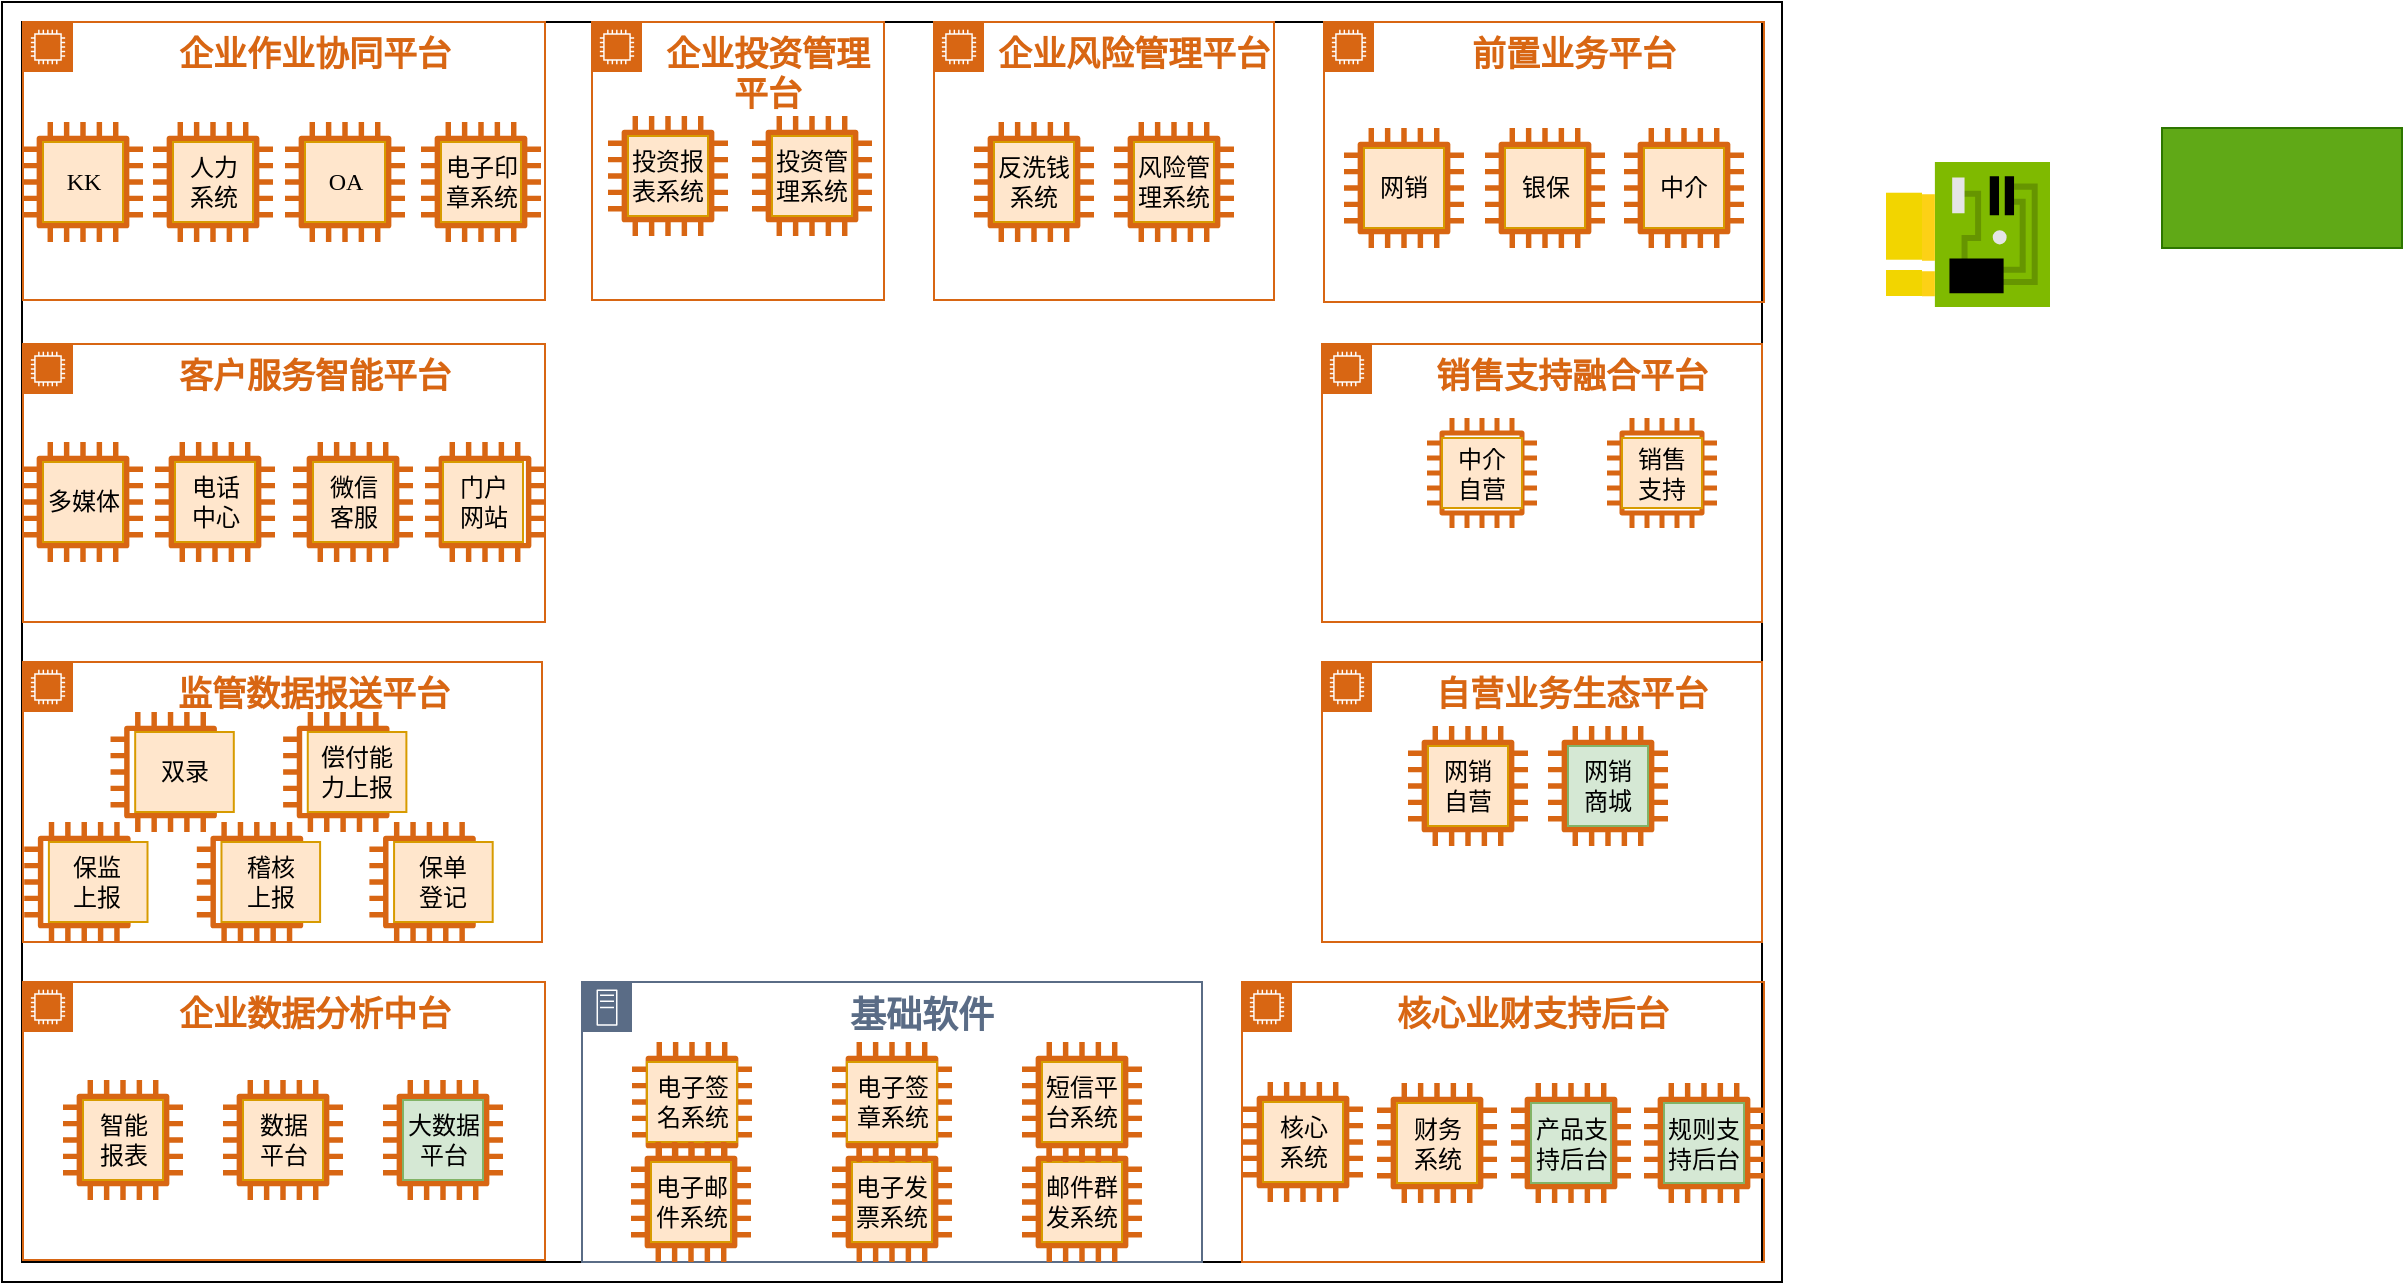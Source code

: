 <mxfile version="14.1.8" type="github">
  <diagram id="sYKwXVKbv2uJBlUBfK5V" name="第 1 页">
    <mxGraphModel dx="760" dy="388" grid="1" gridSize="10" guides="1" tooltips="1" connect="0" arrows="1" fold="1" page="1" pageScale="1" pageWidth="1600" pageHeight="900" math="0" shadow="0">
      <root>
        <mxCell id="0" />
        <mxCell id="1" parent="0" />
        <mxCell id="cvLDwklnUyzjiHEsLTep-346" value="" style="rounded=0;whiteSpace=wrap;html=1;" vertex="1" parent="1">
          <mxGeometry x="1260" y="240" width="890" height="640" as="geometry" />
        </mxCell>
        <mxCell id="cvLDwklnUyzjiHEsLTep-164" value="" style="aspect=fixed;html=1;points=[];align=center;image;fontSize=12;image=img/lib/mscae/NetworkInterfaceCard.svg;rotation=-180;" vertex="1" parent="1">
          <mxGeometry x="2220" y="320" width="64" height="72.72" as="geometry" />
        </mxCell>
        <mxCell id="cvLDwklnUyzjiHEsLTep-184" value="" style="verticalLabelPosition=bottom;verticalAlign=top;html=1;shape=mxgraph.basic.rect;fillColor2=none;strokeWidth=1;size=20;indent=5;" vertex="1" parent="1">
          <mxGeometry x="1270" y="250" width="870" height="620" as="geometry" />
        </mxCell>
        <mxCell id="cvLDwklnUyzjiHEsLTep-337" value="" style="group" vertex="1" connectable="0" parent="1">
          <mxGeometry x="1270.5" y="411" width="261" height="139" as="geometry" />
        </mxCell>
        <mxCell id="cvLDwklnUyzjiHEsLTep-235" value="&lt;b&gt;&lt;font style=&quot;font-size: 17px&quot;&gt;客户服务智能平台&lt;/font&gt;&lt;/b&gt;" style="points=[[0,0],[0.25,0],[0.5,0],[0.75,0],[1,0],[1,0.25],[1,0.5],[1,0.75],[1,1],[0.75,1],[0.5,1],[0.25,1],[0,1],[0,0.75],[0,0.5],[0,0.25]];outlineConnect=0;gradientColor=none;html=1;whiteSpace=wrap;fontSize=12;fontStyle=0;shape=mxgraph.aws4.group;grIcon=mxgraph.aws4.group_ec2_instance_contents;strokeColor=#D86613;fillColor=none;verticalAlign=top;align=center;spacingLeft=30;fontColor=#D86613;dashed=0;" vertex="1" parent="cvLDwklnUyzjiHEsLTep-337">
          <mxGeometry width="261" height="139" as="geometry" />
        </mxCell>
        <mxCell id="cvLDwklnUyzjiHEsLTep-243" value="" style="group" vertex="1" connectable="0" parent="cvLDwklnUyzjiHEsLTep-337">
          <mxGeometry y="49" width="60" height="60" as="geometry" />
        </mxCell>
        <mxCell id="cvLDwklnUyzjiHEsLTep-244" value="" style="outlineConnect=0;fontColor=#232F3E;gradientColor=none;fillColor=#D86613;strokeColor=none;dashed=0;verticalLabelPosition=bottom;verticalAlign=top;align=center;html=1;fontSize=12;fontStyle=0;aspect=fixed;pointerEvents=1;shape=mxgraph.aws4.instance2;labelBackgroundColor=none;" vertex="1" parent="cvLDwklnUyzjiHEsLTep-243">
          <mxGeometry width="60" height="60" as="geometry" />
        </mxCell>
        <mxCell id="cvLDwklnUyzjiHEsLTep-245" value="多媒体" style="whiteSpace=wrap;html=1;labelBackgroundColor=none;fontFamily=Comic Sans MS;fillColor=#ffe6cc;strokeColor=#d79b00;" vertex="1" parent="cvLDwklnUyzjiHEsLTep-243">
          <mxGeometry x="10" y="10" width="40" height="40" as="geometry" />
        </mxCell>
        <mxCell id="cvLDwklnUyzjiHEsLTep-246" value="" style="group" vertex="1" connectable="0" parent="cvLDwklnUyzjiHEsLTep-337">
          <mxGeometry x="66" y="49" width="60" height="60" as="geometry" />
        </mxCell>
        <mxCell id="cvLDwklnUyzjiHEsLTep-247" value="" style="outlineConnect=0;fontColor=#232F3E;gradientColor=none;fillColor=#D86613;strokeColor=none;dashed=0;verticalLabelPosition=bottom;verticalAlign=top;align=center;html=1;fontSize=12;fontStyle=0;aspect=fixed;pointerEvents=1;shape=mxgraph.aws4.instance2;labelBackgroundColor=none;" vertex="1" parent="cvLDwklnUyzjiHEsLTep-246">
          <mxGeometry width="60" height="60" as="geometry" />
        </mxCell>
        <mxCell id="cvLDwklnUyzjiHEsLTep-248" value="电话&lt;br&gt;中心" style="whiteSpace=wrap;html=1;labelBackgroundColor=none;fontFamily=Comic Sans MS;fillColor=#ffe6cc;strokeColor=#d79b00;" vertex="1" parent="cvLDwklnUyzjiHEsLTep-246">
          <mxGeometry x="10" y="10" width="40" height="40" as="geometry" />
        </mxCell>
        <mxCell id="cvLDwklnUyzjiHEsLTep-249" value="" style="group" vertex="1" connectable="0" parent="cvLDwklnUyzjiHEsLTep-337">
          <mxGeometry x="135" y="49" width="60" height="60" as="geometry" />
        </mxCell>
        <mxCell id="cvLDwklnUyzjiHEsLTep-250" value="" style="outlineConnect=0;fontColor=#232F3E;gradientColor=none;fillColor=#D86613;strokeColor=none;dashed=0;verticalLabelPosition=bottom;verticalAlign=top;align=center;html=1;fontSize=12;fontStyle=0;aspect=fixed;pointerEvents=1;shape=mxgraph.aws4.instance2;labelBackgroundColor=none;" vertex="1" parent="cvLDwklnUyzjiHEsLTep-249">
          <mxGeometry width="60" height="60" as="geometry" />
        </mxCell>
        <mxCell id="cvLDwklnUyzjiHEsLTep-251" value="微信&lt;br&gt;客服&lt;br&gt;" style="whiteSpace=wrap;html=1;labelBackgroundColor=none;fontFamily=Comic Sans MS;fillColor=#ffe6cc;strokeColor=#d79b00;" vertex="1" parent="cvLDwklnUyzjiHEsLTep-249">
          <mxGeometry x="10" y="10" width="40" height="40" as="geometry" />
        </mxCell>
        <mxCell id="cvLDwklnUyzjiHEsLTep-252" value="" style="group" vertex="1" connectable="0" parent="cvLDwklnUyzjiHEsLTep-337">
          <mxGeometry x="201" y="49" width="60" height="60" as="geometry" />
        </mxCell>
        <mxCell id="cvLDwklnUyzjiHEsLTep-253" value="" style="outlineConnect=0;fontColor=#232F3E;gradientColor=none;fillColor=#D86613;strokeColor=none;dashed=0;verticalLabelPosition=bottom;verticalAlign=top;align=center;html=1;fontSize=12;fontStyle=0;aspect=fixed;pointerEvents=1;shape=mxgraph.aws4.instance2;labelBackgroundColor=none;" vertex="1" parent="cvLDwklnUyzjiHEsLTep-252">
          <mxGeometry width="60" height="60" as="geometry" />
        </mxCell>
        <mxCell id="cvLDwklnUyzjiHEsLTep-254" value="门户&lt;br&gt;网站" style="whiteSpace=wrap;html=1;labelBackgroundColor=none;fontFamily=Comic Sans MS;fillColor=#ffe6cc;strokeColor=#d79b00;" vertex="1" parent="cvLDwklnUyzjiHEsLTep-252">
          <mxGeometry x="9" y="10" width="40" height="40" as="geometry" />
        </mxCell>
        <mxCell id="cvLDwklnUyzjiHEsLTep-338" value="" style="group" vertex="1" connectable="0" parent="1">
          <mxGeometry x="1270.5" y="730" width="261" height="139" as="geometry" />
        </mxCell>
        <mxCell id="cvLDwklnUyzjiHEsLTep-236" value="&lt;b&gt;&lt;font style=&quot;font-size: 17px&quot;&gt;企业数据分析中台&lt;/font&gt;&lt;/b&gt;" style="points=[[0,0],[0.25,0],[0.5,0],[0.75,0],[1,0],[1,0.25],[1,0.5],[1,0.75],[1,1],[0.75,1],[0.5,1],[0.25,1],[0,1],[0,0.75],[0,0.5],[0,0.25]];outlineConnect=0;gradientColor=none;html=1;whiteSpace=wrap;fontSize=12;fontStyle=0;shape=mxgraph.aws4.group;grIcon=mxgraph.aws4.group_ec2_instance_contents;strokeColor=#D86613;fillColor=none;verticalAlign=top;align=center;spacingLeft=30;fontColor=#D86613;dashed=0;" vertex="1" parent="cvLDwklnUyzjiHEsLTep-338">
          <mxGeometry width="261" height="139" as="geometry" />
        </mxCell>
        <mxCell id="cvLDwklnUyzjiHEsLTep-255" value="" style="group" vertex="1" connectable="0" parent="cvLDwklnUyzjiHEsLTep-338">
          <mxGeometry x="20" y="49" width="60" height="60" as="geometry" />
        </mxCell>
        <mxCell id="cvLDwklnUyzjiHEsLTep-256" value="" style="outlineConnect=0;fontColor=#232F3E;gradientColor=none;fillColor=#D86613;strokeColor=none;dashed=0;verticalLabelPosition=bottom;verticalAlign=top;align=center;html=1;fontSize=12;fontStyle=0;aspect=fixed;pointerEvents=1;shape=mxgraph.aws4.instance2;labelBackgroundColor=none;" vertex="1" parent="cvLDwklnUyzjiHEsLTep-255">
          <mxGeometry width="60" height="60" as="geometry" />
        </mxCell>
        <mxCell id="cvLDwklnUyzjiHEsLTep-257" value="智能&lt;br&gt;报表" style="whiteSpace=wrap;html=1;labelBackgroundColor=none;fontFamily=Comic Sans MS;fillColor=#ffe6cc;strokeColor=#d79b00;" vertex="1" parent="cvLDwklnUyzjiHEsLTep-255">
          <mxGeometry x="10" y="10" width="40" height="40" as="geometry" />
        </mxCell>
        <mxCell id="cvLDwklnUyzjiHEsLTep-258" value="" style="group" vertex="1" connectable="0" parent="cvLDwklnUyzjiHEsLTep-338">
          <mxGeometry x="100" y="49" width="60" height="60" as="geometry" />
        </mxCell>
        <mxCell id="cvLDwklnUyzjiHEsLTep-259" value="" style="outlineConnect=0;fontColor=#232F3E;gradientColor=none;fillColor=#D86613;strokeColor=none;dashed=0;verticalLabelPosition=bottom;verticalAlign=top;align=center;html=1;fontSize=12;fontStyle=0;aspect=fixed;pointerEvents=1;shape=mxgraph.aws4.instance2;labelBackgroundColor=none;" vertex="1" parent="cvLDwklnUyzjiHEsLTep-258">
          <mxGeometry width="60" height="60" as="geometry" />
        </mxCell>
        <mxCell id="cvLDwklnUyzjiHEsLTep-260" value="数据&lt;br&gt;平台" style="whiteSpace=wrap;html=1;labelBackgroundColor=none;fontFamily=Comic Sans MS;fillColor=#ffe6cc;strokeColor=#d79b00;" vertex="1" parent="cvLDwklnUyzjiHEsLTep-258">
          <mxGeometry x="10" y="10" width="40" height="40" as="geometry" />
        </mxCell>
        <mxCell id="cvLDwklnUyzjiHEsLTep-267" value="" style="group" vertex="1" connectable="0" parent="cvLDwklnUyzjiHEsLTep-338">
          <mxGeometry x="180" y="49" width="60" height="60" as="geometry" />
        </mxCell>
        <mxCell id="cvLDwklnUyzjiHEsLTep-268" value="" style="outlineConnect=0;fontColor=#232F3E;gradientColor=none;fillColor=#D86613;strokeColor=none;dashed=0;verticalLabelPosition=bottom;verticalAlign=top;align=center;html=1;fontSize=12;fontStyle=0;aspect=fixed;pointerEvents=1;shape=mxgraph.aws4.instance2;labelBackgroundColor=none;" vertex="1" parent="cvLDwklnUyzjiHEsLTep-267">
          <mxGeometry width="60" height="60" as="geometry" />
        </mxCell>
        <mxCell id="cvLDwklnUyzjiHEsLTep-269" value="大数据&lt;br&gt;平台" style="whiteSpace=wrap;html=1;labelBackgroundColor=none;fontFamily=Comic Sans MS;fillColor=#d5e8d4;strokeColor=#82b366;" vertex="1" parent="cvLDwklnUyzjiHEsLTep-267">
          <mxGeometry x="10" y="10" width="40" height="40" as="geometry" />
        </mxCell>
        <mxCell id="cvLDwklnUyzjiHEsLTep-340" value="" style="group" vertex="1" connectable="0" parent="1">
          <mxGeometry x="1555" y="250" width="146" height="139" as="geometry" />
        </mxCell>
        <mxCell id="cvLDwklnUyzjiHEsLTep-272" value="&lt;b&gt;&lt;font style=&quot;font-size: 17px&quot;&gt;企业投资管理平台&lt;/font&gt;&lt;/b&gt;" style="points=[[0,0],[0.25,0],[0.5,0],[0.75,0],[1,0],[1,0.25],[1,0.5],[1,0.75],[1,1],[0.75,1],[0.5,1],[0.25,1],[0,1],[0,0.75],[0,0.5],[0,0.25]];outlineConnect=0;gradientColor=none;html=1;whiteSpace=wrap;fontSize=12;fontStyle=0;shape=mxgraph.aws4.group;grIcon=mxgraph.aws4.group_ec2_instance_contents;strokeColor=#D86613;fillColor=none;verticalAlign=top;align=center;spacingLeft=30;fontColor=#D86613;dashed=0;" vertex="1" parent="cvLDwklnUyzjiHEsLTep-340">
          <mxGeometry width="146" height="139" as="geometry" />
        </mxCell>
        <mxCell id="cvLDwklnUyzjiHEsLTep-298" value="" style="group" vertex="1" connectable="0" parent="cvLDwklnUyzjiHEsLTep-340">
          <mxGeometry x="8" y="47" width="60" height="60" as="geometry" />
        </mxCell>
        <mxCell id="cvLDwklnUyzjiHEsLTep-299" value="" style="outlineConnect=0;fontColor=#232F3E;gradientColor=none;fillColor=#D86613;strokeColor=none;dashed=0;verticalLabelPosition=bottom;verticalAlign=top;align=center;html=1;fontSize=12;fontStyle=0;aspect=fixed;pointerEvents=1;shape=mxgraph.aws4.instance2;labelBackgroundColor=none;" vertex="1" parent="cvLDwklnUyzjiHEsLTep-298">
          <mxGeometry width="60" height="60" as="geometry" />
        </mxCell>
        <mxCell id="cvLDwklnUyzjiHEsLTep-300" value="投资报表系统" style="whiteSpace=wrap;html=1;labelBackgroundColor=none;fontFamily=Comic Sans MS;fillColor=#ffe6cc;strokeColor=#d79b00;align=center;" vertex="1" parent="cvLDwklnUyzjiHEsLTep-298">
          <mxGeometry x="10" y="10" width="40" height="40" as="geometry" />
        </mxCell>
        <mxCell id="cvLDwklnUyzjiHEsLTep-301" value="" style="group" vertex="1" connectable="0" parent="cvLDwklnUyzjiHEsLTep-340">
          <mxGeometry x="80" y="47" width="60" height="60" as="geometry" />
        </mxCell>
        <mxCell id="cvLDwklnUyzjiHEsLTep-302" value="" style="outlineConnect=0;fontColor=#232F3E;gradientColor=none;fillColor=#D86613;strokeColor=none;dashed=0;verticalLabelPosition=bottom;verticalAlign=top;align=center;html=1;fontSize=12;fontStyle=0;aspect=fixed;pointerEvents=1;shape=mxgraph.aws4.instance2;labelBackgroundColor=none;" vertex="1" parent="cvLDwklnUyzjiHEsLTep-301">
          <mxGeometry width="60" height="60" as="geometry" />
        </mxCell>
        <mxCell id="cvLDwklnUyzjiHEsLTep-303" value="投资管理系统" style="whiteSpace=wrap;html=1;labelBackgroundColor=none;fontFamily=Comic Sans MS;fillColor=#ffe6cc;strokeColor=#d79b00;align=center;" vertex="1" parent="cvLDwklnUyzjiHEsLTep-301">
          <mxGeometry x="10" y="10" width="40" height="40" as="geometry" />
        </mxCell>
        <mxCell id="cvLDwklnUyzjiHEsLTep-341" value="" style="group" vertex="1" connectable="0" parent="1">
          <mxGeometry x="1726" y="250" width="170" height="139" as="geometry" />
        </mxCell>
        <mxCell id="cvLDwklnUyzjiHEsLTep-273" value="&lt;b&gt;&lt;font style=&quot;font-size: 17px&quot;&gt;企业风险管理平台&lt;/font&gt;&lt;/b&gt;" style="points=[[0,0],[0.25,0],[0.5,0],[0.75,0],[1,0],[1,0.25],[1,0.5],[1,0.75],[1,1],[0.75,1],[0.5,1],[0.25,1],[0,1],[0,0.75],[0,0.5],[0,0.25]];outlineConnect=0;gradientColor=none;html=1;whiteSpace=wrap;fontSize=12;fontStyle=0;shape=mxgraph.aws4.group;grIcon=mxgraph.aws4.group_ec2_instance_contents;strokeColor=#D86613;fillColor=none;verticalAlign=top;align=center;spacingLeft=30;fontColor=#D86613;dashed=0;" vertex="1" parent="cvLDwklnUyzjiHEsLTep-341">
          <mxGeometry width="170" height="139" as="geometry" />
        </mxCell>
        <mxCell id="cvLDwklnUyzjiHEsLTep-304" value="" style="group" vertex="1" connectable="0" parent="cvLDwklnUyzjiHEsLTep-341">
          <mxGeometry x="20" y="50" width="60" height="60" as="geometry" />
        </mxCell>
        <mxCell id="cvLDwklnUyzjiHEsLTep-305" value="" style="outlineConnect=0;fontColor=#232F3E;gradientColor=none;fillColor=#D86613;strokeColor=none;dashed=0;verticalLabelPosition=bottom;verticalAlign=top;align=center;html=1;fontSize=12;fontStyle=0;aspect=fixed;pointerEvents=1;shape=mxgraph.aws4.instance2;labelBackgroundColor=none;" vertex="1" parent="cvLDwklnUyzjiHEsLTep-304">
          <mxGeometry width="60" height="60" as="geometry" />
        </mxCell>
        <mxCell id="cvLDwklnUyzjiHEsLTep-306" value="反洗钱系统" style="whiteSpace=wrap;html=1;labelBackgroundColor=none;fontFamily=Comic Sans MS;fillColor=#ffe6cc;strokeColor=#d79b00;align=center;" vertex="1" parent="cvLDwklnUyzjiHEsLTep-304">
          <mxGeometry x="10" y="10" width="40" height="40" as="geometry" />
        </mxCell>
        <mxCell id="cvLDwklnUyzjiHEsLTep-307" value="" style="group" vertex="1" connectable="0" parent="cvLDwklnUyzjiHEsLTep-341">
          <mxGeometry x="90" y="50" width="60" height="60" as="geometry" />
        </mxCell>
        <mxCell id="cvLDwklnUyzjiHEsLTep-308" value="" style="outlineConnect=0;fontColor=#232F3E;gradientColor=none;fillColor=#D86613;strokeColor=none;dashed=0;verticalLabelPosition=bottom;verticalAlign=top;align=center;html=1;fontSize=12;fontStyle=0;aspect=fixed;pointerEvents=1;shape=mxgraph.aws4.instance2;labelBackgroundColor=none;" vertex="1" parent="cvLDwklnUyzjiHEsLTep-307">
          <mxGeometry width="60" height="60" as="geometry" />
        </mxCell>
        <mxCell id="cvLDwklnUyzjiHEsLTep-309" value="风险管理系统" style="whiteSpace=wrap;html=1;labelBackgroundColor=none;fontFamily=Comic Sans MS;fillColor=#ffe6cc;strokeColor=#d79b00;align=center;" vertex="1" parent="cvLDwklnUyzjiHEsLTep-307">
          <mxGeometry x="10" y="10" width="40" height="40" as="geometry" />
        </mxCell>
        <mxCell id="cvLDwklnUyzjiHEsLTep-342" value="" style="group" vertex="1" connectable="0" parent="1">
          <mxGeometry x="1270.5" y="250" width="261" height="139" as="geometry" />
        </mxCell>
        <mxCell id="cvLDwklnUyzjiHEsLTep-271" value="&lt;b&gt;&lt;font style=&quot;font-size: 17px&quot;&gt;企业作业协同平台&lt;/font&gt;&lt;/b&gt;" style="points=[[0,0],[0.25,0],[0.5,0],[0.75,0],[1,0],[1,0.25],[1,0.5],[1,0.75],[1,1],[0.75,1],[0.5,1],[0.25,1],[0,1],[0,0.75],[0,0.5],[0,0.25]];outlineConnect=0;gradientColor=none;html=1;whiteSpace=wrap;fontSize=12;fontStyle=0;shape=mxgraph.aws4.group;grIcon=mxgraph.aws4.group_ec2_instance_contents;strokeColor=#D86613;fillColor=none;verticalAlign=top;align=center;spacingLeft=30;fontColor=#D86613;dashed=0;" vertex="1" parent="cvLDwklnUyzjiHEsLTep-342">
          <mxGeometry width="261" height="139" as="geometry" />
        </mxCell>
        <mxCell id="cvLDwklnUyzjiHEsLTep-289" value="" style="group" vertex="1" connectable="0" parent="cvLDwklnUyzjiHEsLTep-342">
          <mxGeometry y="50" width="60" height="60" as="geometry" />
        </mxCell>
        <mxCell id="cvLDwklnUyzjiHEsLTep-290" value="" style="outlineConnect=0;fontColor=#232F3E;gradientColor=none;fillColor=#D86613;strokeColor=none;dashed=0;verticalLabelPosition=bottom;verticalAlign=top;align=center;html=1;fontSize=12;fontStyle=0;aspect=fixed;pointerEvents=1;shape=mxgraph.aws4.instance2;labelBackgroundColor=none;" vertex="1" parent="cvLDwklnUyzjiHEsLTep-289">
          <mxGeometry width="60" height="60" as="geometry" />
        </mxCell>
        <mxCell id="cvLDwklnUyzjiHEsLTep-291" value="KK" style="whiteSpace=wrap;html=1;labelBackgroundColor=none;fontFamily=Comic Sans MS;fillColor=#ffe6cc;strokeColor=#d79b00;align=center;" vertex="1" parent="cvLDwklnUyzjiHEsLTep-289">
          <mxGeometry x="10" y="10" width="40" height="40" as="geometry" />
        </mxCell>
        <mxCell id="cvLDwklnUyzjiHEsLTep-292" value="" style="group" vertex="1" connectable="0" parent="cvLDwklnUyzjiHEsLTep-342">
          <mxGeometry x="65" y="50" width="60" height="60" as="geometry" />
        </mxCell>
        <mxCell id="cvLDwklnUyzjiHEsLTep-293" value="" style="outlineConnect=0;fontColor=#232F3E;gradientColor=none;fillColor=#D86613;strokeColor=none;dashed=0;verticalLabelPosition=bottom;verticalAlign=top;align=center;html=1;fontSize=12;fontStyle=0;aspect=fixed;pointerEvents=1;shape=mxgraph.aws4.instance2;labelBackgroundColor=none;" vertex="1" parent="cvLDwklnUyzjiHEsLTep-292">
          <mxGeometry width="60" height="60" as="geometry" />
        </mxCell>
        <mxCell id="cvLDwklnUyzjiHEsLTep-294" value="人力&lt;br&gt;系统" style="whiteSpace=wrap;html=1;labelBackgroundColor=none;fontFamily=Comic Sans MS;fillColor=#ffe6cc;strokeColor=#d79b00;align=center;" vertex="1" parent="cvLDwklnUyzjiHEsLTep-292">
          <mxGeometry x="10" y="10" width="40" height="40" as="geometry" />
        </mxCell>
        <mxCell id="cvLDwklnUyzjiHEsLTep-295" value="" style="group" vertex="1" connectable="0" parent="cvLDwklnUyzjiHEsLTep-342">
          <mxGeometry x="131" y="50" width="60" height="60" as="geometry" />
        </mxCell>
        <mxCell id="cvLDwklnUyzjiHEsLTep-296" value="" style="outlineConnect=0;fontColor=#232F3E;gradientColor=none;fillColor=#D86613;strokeColor=none;dashed=0;verticalLabelPosition=bottom;verticalAlign=top;align=center;html=1;fontSize=12;fontStyle=0;aspect=fixed;pointerEvents=1;shape=mxgraph.aws4.instance2;labelBackgroundColor=none;" vertex="1" parent="cvLDwklnUyzjiHEsLTep-295">
          <mxGeometry width="60" height="60" as="geometry" />
        </mxCell>
        <mxCell id="cvLDwklnUyzjiHEsLTep-297" value="OA" style="whiteSpace=wrap;html=1;labelBackgroundColor=none;fontFamily=Comic Sans MS;fillColor=#ffe6cc;strokeColor=#d79b00;align=center;" vertex="1" parent="cvLDwklnUyzjiHEsLTep-295">
          <mxGeometry x="10" y="10" width="40" height="40" as="geometry" />
        </mxCell>
        <mxCell id="cvLDwklnUyzjiHEsLTep-310" value="" style="group" vertex="1" connectable="0" parent="cvLDwklnUyzjiHEsLTep-342">
          <mxGeometry x="199" y="50" width="60" height="60" as="geometry" />
        </mxCell>
        <mxCell id="cvLDwklnUyzjiHEsLTep-311" value="" style="outlineConnect=0;fontColor=#232F3E;gradientColor=none;fillColor=#D86613;strokeColor=none;dashed=0;verticalLabelPosition=bottom;verticalAlign=top;align=center;html=1;fontSize=12;fontStyle=0;aspect=fixed;pointerEvents=1;shape=mxgraph.aws4.instance2;labelBackgroundColor=none;" vertex="1" parent="cvLDwklnUyzjiHEsLTep-310">
          <mxGeometry width="60" height="60" as="geometry" />
        </mxCell>
        <mxCell id="cvLDwklnUyzjiHEsLTep-312" value="电子印章系统" style="whiteSpace=wrap;html=1;labelBackgroundColor=none;fontFamily=Comic Sans MS;fillColor=#ffe6cc;strokeColor=#d79b00;align=center;" vertex="1" parent="cvLDwklnUyzjiHEsLTep-310">
          <mxGeometry x="10" y="10" width="40" height="40" as="geometry" />
        </mxCell>
        <mxCell id="cvLDwklnUyzjiHEsLTep-343" value="" style="group" vertex="1" connectable="0" parent="1">
          <mxGeometry x="1270.5" y="570" width="259.5" height="140" as="geometry" />
        </mxCell>
        <mxCell id="cvLDwklnUyzjiHEsLTep-270" value="&lt;b&gt;&lt;font style=&quot;font-size: 17px&quot;&gt;监管数据报送平台&lt;/font&gt;&lt;/b&gt;" style="points=[[0,0],[0.25,0],[0.5,0],[0.75,0],[1,0],[1,0.25],[1,0.5],[1,0.75],[1,1],[0.75,1],[0.5,1],[0.25,1],[0,1],[0,0.75],[0,0.5],[0,0.25]];outlineConnect=0;gradientColor=none;html=1;whiteSpace=wrap;fontSize=12;fontStyle=0;shape=mxgraph.aws4.group;grIcon=mxgraph.aws4.group_ec2_instance_contents;strokeColor=#D86613;fillColor=none;verticalAlign=top;align=center;spacingLeft=30;fontColor=#D86613;dashed=0;" vertex="1" parent="cvLDwklnUyzjiHEsLTep-343">
          <mxGeometry width="259.5" height="140" as="geometry" />
        </mxCell>
        <mxCell id="cvLDwklnUyzjiHEsLTep-274" value="" style="group" vertex="1" connectable="0" parent="cvLDwklnUyzjiHEsLTep-343">
          <mxGeometry x="0.616" y="80" width="73.967" height="60" as="geometry" />
        </mxCell>
        <mxCell id="cvLDwklnUyzjiHEsLTep-275" value="" style="outlineConnect=0;fontColor=#232F3E;gradientColor=none;fillColor=#D86613;strokeColor=none;dashed=0;verticalLabelPosition=bottom;verticalAlign=top;align=center;html=1;fontSize=12;fontStyle=0;aspect=fixed;pointerEvents=1;shape=mxgraph.aws4.instance2;labelBackgroundColor=none;" vertex="1" parent="cvLDwklnUyzjiHEsLTep-274">
          <mxGeometry width="60" height="60" as="geometry" />
        </mxCell>
        <mxCell id="cvLDwklnUyzjiHEsLTep-276" value="保监&lt;br&gt;上报" style="whiteSpace=wrap;html=1;labelBackgroundColor=none;fontFamily=Comic Sans MS;fillColor=#ffe6cc;strokeColor=#d79b00;" vertex="1" parent="cvLDwklnUyzjiHEsLTep-274">
          <mxGeometry x="12.328" y="10" width="49.311" height="40" as="geometry" />
        </mxCell>
        <mxCell id="cvLDwklnUyzjiHEsLTep-277" value="" style="group" vertex="1" connectable="0" parent="cvLDwklnUyzjiHEsLTep-343">
          <mxGeometry x="86.911" y="80" width="73.967" height="60" as="geometry" />
        </mxCell>
        <mxCell id="cvLDwklnUyzjiHEsLTep-278" value="" style="outlineConnect=0;fontColor=#232F3E;gradientColor=none;fillColor=#D86613;strokeColor=none;dashed=0;verticalLabelPosition=bottom;verticalAlign=top;align=center;html=1;fontSize=12;fontStyle=0;aspect=fixed;pointerEvents=1;shape=mxgraph.aws4.instance2;labelBackgroundColor=none;" vertex="1" parent="cvLDwklnUyzjiHEsLTep-277">
          <mxGeometry width="60" height="60" as="geometry" />
        </mxCell>
        <mxCell id="cvLDwklnUyzjiHEsLTep-279" value="稽核&lt;br&gt;上报" style="whiteSpace=wrap;html=1;labelBackgroundColor=none;fontFamily=Comic Sans MS;fillColor=#ffe6cc;strokeColor=#d79b00;" vertex="1" parent="cvLDwklnUyzjiHEsLTep-277">
          <mxGeometry x="12.328" y="10" width="49.311" height="40" as="geometry" />
        </mxCell>
        <mxCell id="cvLDwklnUyzjiHEsLTep-280" value="" style="group" vertex="1" connectable="0" parent="cvLDwklnUyzjiHEsLTep-343">
          <mxGeometry x="173.205" y="80" width="73.967" height="60" as="geometry" />
        </mxCell>
        <mxCell id="cvLDwklnUyzjiHEsLTep-281" value="" style="outlineConnect=0;fontColor=#232F3E;gradientColor=none;fillColor=#D86613;strokeColor=none;dashed=0;verticalLabelPosition=bottom;verticalAlign=top;align=center;html=1;fontSize=12;fontStyle=0;aspect=fixed;pointerEvents=1;shape=mxgraph.aws4.instance2;labelBackgroundColor=none;" vertex="1" parent="cvLDwklnUyzjiHEsLTep-280">
          <mxGeometry width="60" height="60" as="geometry" />
        </mxCell>
        <mxCell id="cvLDwklnUyzjiHEsLTep-282" value="保单&lt;br&gt;登记" style="whiteSpace=wrap;html=1;labelBackgroundColor=none;fontFamily=Comic Sans MS;fillColor=#ffe6cc;strokeColor=#d79b00;" vertex="1" parent="cvLDwklnUyzjiHEsLTep-280">
          <mxGeometry x="12.328" y="10" width="49.311" height="40" as="geometry" />
        </mxCell>
        <mxCell id="cvLDwklnUyzjiHEsLTep-283" value="" style="group" vertex="1" connectable="0" parent="cvLDwklnUyzjiHEsLTep-343">
          <mxGeometry x="43.764" y="25" width="73.967" height="60" as="geometry" />
        </mxCell>
        <mxCell id="cvLDwklnUyzjiHEsLTep-284" value="" style="outlineConnect=0;fontColor=#232F3E;gradientColor=none;fillColor=#D86613;strokeColor=none;dashed=0;verticalLabelPosition=bottom;verticalAlign=top;align=center;html=1;fontSize=12;fontStyle=0;aspect=fixed;pointerEvents=1;shape=mxgraph.aws4.instance2;labelBackgroundColor=none;" vertex="1" parent="cvLDwklnUyzjiHEsLTep-283">
          <mxGeometry width="60" height="60" as="geometry" />
        </mxCell>
        <mxCell id="cvLDwklnUyzjiHEsLTep-285" value="双录" style="whiteSpace=wrap;html=1;labelBackgroundColor=none;fontFamily=Comic Sans MS;fillColor=#ffe6cc;strokeColor=#d79b00;" vertex="1" parent="cvLDwklnUyzjiHEsLTep-283">
          <mxGeometry x="12.328" y="10" width="49.311" height="40" as="geometry" />
        </mxCell>
        <mxCell id="cvLDwklnUyzjiHEsLTep-286" value="" style="group" vertex="1" connectable="0" parent="cvLDwklnUyzjiHEsLTep-343">
          <mxGeometry x="130.058" y="25" width="73.967" height="60" as="geometry" />
        </mxCell>
        <mxCell id="cvLDwklnUyzjiHEsLTep-287" value="" style="outlineConnect=0;fontColor=#232F3E;gradientColor=none;fillColor=#D86613;strokeColor=none;dashed=0;verticalLabelPosition=bottom;verticalAlign=top;align=center;html=1;fontSize=12;fontStyle=0;aspect=fixed;pointerEvents=1;shape=mxgraph.aws4.instance2;labelBackgroundColor=none;" vertex="1" parent="cvLDwklnUyzjiHEsLTep-286">
          <mxGeometry width="60" height="60" as="geometry" />
        </mxCell>
        <mxCell id="cvLDwklnUyzjiHEsLTep-288" value="偿付能力上报" style="whiteSpace=wrap;html=1;labelBackgroundColor=none;fontFamily=Comic Sans MS;fillColor=#ffe6cc;strokeColor=#d79b00;align=center;" vertex="1" parent="cvLDwklnUyzjiHEsLTep-286">
          <mxGeometry x="12.328" y="10" width="49.311" height="40" as="geometry" />
        </mxCell>
        <mxCell id="cvLDwklnUyzjiHEsLTep-313" value="&lt;font style=&quot;font-size: 18px&quot;&gt;&lt;b&gt;基础软件&lt;/b&gt;&lt;/font&gt;" style="points=[[0,0],[0.25,0],[0.5,0],[0.75,0],[1,0],[1,0.25],[1,0.5],[1,0.75],[1,1],[0.75,1],[0.5,1],[0.25,1],[0,1],[0,0.75],[0,0.5],[0,0.25]];outlineConnect=0;gradientColor=none;html=1;whiteSpace=wrap;fontSize=12;fontStyle=0;shape=mxgraph.aws4.group;grIcon=mxgraph.aws4.group_on_premise;strokeColor=#5A6C86;fillColor=none;verticalAlign=top;align=center;spacingLeft=30;fontColor=#5A6C86;dashed=0;labelBackgroundColor=none;" vertex="1" parent="1">
          <mxGeometry x="1550" y="730" width="310" height="140" as="geometry" />
        </mxCell>
        <mxCell id="cvLDwklnUyzjiHEsLTep-314" value="" style="group" vertex="1" connectable="0" parent="1">
          <mxGeometry x="1675" y="810" width="60" height="60" as="geometry" />
        </mxCell>
        <mxCell id="cvLDwklnUyzjiHEsLTep-315" value="" style="outlineConnect=0;fontColor=#232F3E;gradientColor=none;fillColor=#D86613;strokeColor=none;dashed=0;verticalLabelPosition=bottom;verticalAlign=top;align=center;html=1;fontSize=12;fontStyle=0;aspect=fixed;pointerEvents=1;shape=mxgraph.aws4.instance2;labelBackgroundColor=none;" vertex="1" parent="cvLDwklnUyzjiHEsLTep-314">
          <mxGeometry width="60" height="60" as="geometry" />
        </mxCell>
        <mxCell id="cvLDwklnUyzjiHEsLTep-316" value="电子发票系统" style="whiteSpace=wrap;html=1;labelBackgroundColor=none;fontFamily=Comic Sans MS;fillColor=#ffe6cc;strokeColor=#d79b00;align=center;" vertex="1" parent="cvLDwklnUyzjiHEsLTep-314">
          <mxGeometry x="10" y="10" width="40" height="40" as="geometry" />
        </mxCell>
        <mxCell id="cvLDwklnUyzjiHEsLTep-317" value="" style="group" vertex="1" connectable="0" parent="1">
          <mxGeometry x="1770" y="810" width="60" height="60" as="geometry" />
        </mxCell>
        <mxCell id="cvLDwklnUyzjiHEsLTep-318" value="" style="outlineConnect=0;fontColor=#232F3E;gradientColor=none;fillColor=#D86613;strokeColor=none;dashed=0;verticalLabelPosition=bottom;verticalAlign=top;align=center;html=1;fontSize=12;fontStyle=0;aspect=fixed;pointerEvents=1;shape=mxgraph.aws4.instance2;labelBackgroundColor=none;" vertex="1" parent="cvLDwklnUyzjiHEsLTep-317">
          <mxGeometry width="60" height="60" as="geometry" />
        </mxCell>
        <mxCell id="cvLDwklnUyzjiHEsLTep-319" value="邮件群发系统" style="whiteSpace=wrap;html=1;labelBackgroundColor=none;fontFamily=Comic Sans MS;fillColor=#ffe6cc;strokeColor=#d79b00;align=center;" vertex="1" parent="cvLDwklnUyzjiHEsLTep-317">
          <mxGeometry x="10" y="10" width="40" height="40" as="geometry" />
        </mxCell>
        <mxCell id="cvLDwklnUyzjiHEsLTep-320" value="" style="group" vertex="1" connectable="0" parent="1">
          <mxGeometry x="1572.5" y="760" width="65" height="60" as="geometry" />
        </mxCell>
        <mxCell id="cvLDwklnUyzjiHEsLTep-321" value="" style="outlineConnect=0;fontColor=#232F3E;gradientColor=none;fillColor=#D86613;strokeColor=none;dashed=0;verticalLabelPosition=bottom;verticalAlign=top;align=center;html=1;fontSize=12;fontStyle=0;aspect=fixed;pointerEvents=1;shape=mxgraph.aws4.instance2;labelBackgroundColor=none;" vertex="1" parent="cvLDwklnUyzjiHEsLTep-320">
          <mxGeometry width="65" height="60" as="geometry" />
        </mxCell>
        <mxCell id="cvLDwklnUyzjiHEsLTep-322" value="电子签名系统" style="whiteSpace=wrap;html=1;labelBackgroundColor=none;fontFamily=Comic Sans MS;fillColor=#ffe6cc;strokeColor=#d79b00;align=center;" vertex="1" parent="cvLDwklnUyzjiHEsLTep-320">
          <mxGeometry x="10" y="10" width="45" height="40" as="geometry" />
        </mxCell>
        <mxCell id="cvLDwklnUyzjiHEsLTep-323" value="" style="group" vertex="1" connectable="0" parent="1">
          <mxGeometry x="1672.5" y="760" width="65" height="60" as="geometry" />
        </mxCell>
        <mxCell id="cvLDwklnUyzjiHEsLTep-324" value="" style="outlineConnect=0;fontColor=#232F3E;gradientColor=none;fillColor=#D86613;strokeColor=none;dashed=0;verticalLabelPosition=bottom;verticalAlign=top;align=center;html=1;fontSize=12;fontStyle=0;aspect=fixed;pointerEvents=1;shape=mxgraph.aws4.instance2;labelBackgroundColor=none;" vertex="1" parent="cvLDwklnUyzjiHEsLTep-323">
          <mxGeometry width="65" height="60" as="geometry" />
        </mxCell>
        <mxCell id="cvLDwklnUyzjiHEsLTep-325" value="电子签章系统" style="whiteSpace=wrap;html=1;labelBackgroundColor=none;fontFamily=Comic Sans MS;fillColor=#ffe6cc;strokeColor=#d79b00;align=center;" vertex="1" parent="cvLDwklnUyzjiHEsLTep-323">
          <mxGeometry x="10" y="10" width="45" height="40" as="geometry" />
        </mxCell>
        <mxCell id="cvLDwklnUyzjiHEsLTep-326" value="" style="group" vertex="1" connectable="0" parent="1">
          <mxGeometry x="1770" y="760" width="60" height="60" as="geometry" />
        </mxCell>
        <mxCell id="cvLDwklnUyzjiHEsLTep-327" value="" style="outlineConnect=0;fontColor=#232F3E;gradientColor=none;fillColor=#D86613;strokeColor=none;dashed=0;verticalLabelPosition=bottom;verticalAlign=top;align=center;html=1;fontSize=12;fontStyle=0;aspect=fixed;pointerEvents=1;shape=mxgraph.aws4.instance2;labelBackgroundColor=none;" vertex="1" parent="cvLDwklnUyzjiHEsLTep-326">
          <mxGeometry width="60" height="60" as="geometry" />
        </mxCell>
        <mxCell id="cvLDwklnUyzjiHEsLTep-328" value="短信平台系统" style="whiteSpace=wrap;html=1;labelBackgroundColor=none;fontFamily=Comic Sans MS;fillColor=#ffe6cc;strokeColor=#d79b00;align=center;" vertex="1" parent="cvLDwklnUyzjiHEsLTep-326">
          <mxGeometry x="10" y="10" width="40" height="40" as="geometry" />
        </mxCell>
        <mxCell id="cvLDwklnUyzjiHEsLTep-329" value="" style="group" vertex="1" connectable="0" parent="1">
          <mxGeometry x="1574.5" y="810" width="60" height="60" as="geometry" />
        </mxCell>
        <mxCell id="cvLDwklnUyzjiHEsLTep-330" value="" style="outlineConnect=0;fontColor=#232F3E;gradientColor=none;fillColor=#D86613;strokeColor=none;dashed=0;verticalLabelPosition=bottom;verticalAlign=top;align=center;html=1;fontSize=12;fontStyle=0;aspect=fixed;pointerEvents=1;shape=mxgraph.aws4.instance2;labelBackgroundColor=none;" vertex="1" parent="cvLDwklnUyzjiHEsLTep-329">
          <mxGeometry width="60" height="60" as="geometry" />
        </mxCell>
        <mxCell id="cvLDwklnUyzjiHEsLTep-331" value="电子邮件系统" style="whiteSpace=wrap;html=1;labelBackgroundColor=none;fontFamily=Comic Sans MS;fillColor=#ffe6cc;strokeColor=#d79b00;align=center;" vertex="1" parent="cvLDwklnUyzjiHEsLTep-329">
          <mxGeometry x="10" y="10" width="40" height="40" as="geometry" />
        </mxCell>
        <mxCell id="cvLDwklnUyzjiHEsLTep-201" value="&lt;span style=&quot;font-size: 17px&quot;&gt;&lt;b&gt;前置业务平台&lt;/b&gt;&lt;/span&gt;" style="points=[[0,0],[0.25,0],[0.5,0],[0.75,0],[1,0],[1,0.25],[1,0.5],[1,0.75],[1,1],[0.75,1],[0.5,1],[0.25,1],[0,1],[0,0.75],[0,0.5],[0,0.25]];outlineConnect=0;gradientColor=none;html=1;whiteSpace=wrap;fontSize=12;fontStyle=0;shape=mxgraph.aws4.group;grIcon=mxgraph.aws4.group_ec2_instance_contents;strokeColor=#D86613;fillColor=none;verticalAlign=top;align=center;spacingLeft=30;fontColor=#D86613;dashed=0;rotation=0;" vertex="1" parent="1">
          <mxGeometry x="1921" y="250" width="220" height="140" as="geometry" />
        </mxCell>
        <mxCell id="cvLDwklnUyzjiHEsLTep-208" value="" style="group" vertex="1" connectable="0" parent="1">
          <mxGeometry x="1931" y="303" width="60" height="60" as="geometry" />
        </mxCell>
        <mxCell id="cvLDwklnUyzjiHEsLTep-209" value="" style="outlineConnect=0;fontColor=#232F3E;gradientColor=none;fillColor=#D86613;strokeColor=none;dashed=0;verticalLabelPosition=bottom;verticalAlign=top;align=center;html=1;fontSize=12;fontStyle=0;aspect=fixed;pointerEvents=1;shape=mxgraph.aws4.instance2;labelBackgroundColor=none;" vertex="1" parent="cvLDwklnUyzjiHEsLTep-208">
          <mxGeometry width="60" height="60" as="geometry" />
        </mxCell>
        <mxCell id="cvLDwklnUyzjiHEsLTep-210" value="网销" style="whiteSpace=wrap;html=1;labelBackgroundColor=none;fontFamily=Comic Sans MS;fillColor=#ffe6cc;strokeColor=#d79b00;" vertex="1" parent="cvLDwklnUyzjiHEsLTep-208">
          <mxGeometry x="10" y="10" width="40" height="40" as="geometry" />
        </mxCell>
        <mxCell id="cvLDwklnUyzjiHEsLTep-203" value="" style="outlineConnect=0;fontColor=#232F3E;gradientColor=none;fillColor=#D86613;strokeColor=none;dashed=0;verticalLabelPosition=bottom;verticalAlign=top;align=center;html=1;fontSize=12;fontStyle=0;aspect=fixed;pointerEvents=1;shape=mxgraph.aws4.instance2;labelBackgroundColor=none;" vertex="1" parent="1">
          <mxGeometry x="2071" y="303" width="60" height="60" as="geometry" />
        </mxCell>
        <mxCell id="cvLDwklnUyzjiHEsLTep-204" value="中介" style="whiteSpace=wrap;html=1;labelBackgroundColor=none;fontFamily=Comic Sans MS;fillColor=#ffe6cc;strokeColor=#d79b00;" vertex="1" parent="1">
          <mxGeometry x="2081" y="313" width="40" height="40" as="geometry" />
        </mxCell>
        <mxCell id="cvLDwklnUyzjiHEsLTep-205" value="" style="group" vertex="1" connectable="0" parent="1">
          <mxGeometry x="2001.5" y="303" width="60" height="60" as="geometry" />
        </mxCell>
        <mxCell id="cvLDwklnUyzjiHEsLTep-206" value="" style="outlineConnect=0;fontColor=#232F3E;gradientColor=none;fillColor=#D86613;strokeColor=none;dashed=0;verticalLabelPosition=bottom;verticalAlign=top;align=center;html=1;fontSize=12;fontStyle=0;aspect=fixed;pointerEvents=1;shape=mxgraph.aws4.instance2;labelBackgroundColor=none;" vertex="1" parent="cvLDwklnUyzjiHEsLTep-205">
          <mxGeometry width="60" height="60" as="geometry" />
        </mxCell>
        <mxCell id="cvLDwklnUyzjiHEsLTep-207" value="银保" style="whiteSpace=wrap;html=1;labelBackgroundColor=none;fontFamily=Comic Sans MS;fillColor=#ffe6cc;strokeColor=#d79b00;" vertex="1" parent="cvLDwklnUyzjiHEsLTep-205">
          <mxGeometry x="10" y="10" width="40" height="40" as="geometry" />
        </mxCell>
        <mxCell id="cvLDwklnUyzjiHEsLTep-234" value="&lt;b&gt;&lt;font style=&quot;font-size: 17px&quot;&gt;核心业财支持后台&lt;/font&gt;&lt;/b&gt;" style="points=[[0,0],[0.25,0],[0.5,0],[0.75,0],[1,0],[1,0.25],[1,0.5],[1,0.75],[1,1],[0.75,1],[0.5,1],[0.25,1],[0,1],[0,0.75],[0,0.5],[0,0.25]];outlineConnect=0;gradientColor=none;html=1;whiteSpace=wrap;fontSize=12;fontStyle=0;shape=mxgraph.aws4.group;grIcon=mxgraph.aws4.group_ec2_instance_contents;strokeColor=#D86613;fillColor=none;verticalAlign=top;align=center;spacingLeft=30;fontColor=#D86613;dashed=0;" vertex="1" parent="1">
          <mxGeometry x="1880" y="730" width="261" height="140" as="geometry" />
        </mxCell>
        <mxCell id="cvLDwklnUyzjiHEsLTep-237" value="" style="group" vertex="1" connectable="0" parent="1">
          <mxGeometry x="1880.5" y="780" width="60" height="60" as="geometry" />
        </mxCell>
        <mxCell id="cvLDwklnUyzjiHEsLTep-238" value="" style="outlineConnect=0;fontColor=#232F3E;gradientColor=none;fillColor=#D86613;strokeColor=none;dashed=0;verticalLabelPosition=bottom;verticalAlign=top;align=center;html=1;fontSize=12;fontStyle=0;aspect=fixed;pointerEvents=1;shape=mxgraph.aws4.instance2;labelBackgroundColor=none;" vertex="1" parent="cvLDwklnUyzjiHEsLTep-237">
          <mxGeometry width="60" height="60" as="geometry" />
        </mxCell>
        <mxCell id="cvLDwklnUyzjiHEsLTep-239" value="核心&lt;br&gt;系统" style="whiteSpace=wrap;html=1;labelBackgroundColor=none;fontFamily=Comic Sans MS;fillColor=#ffe6cc;strokeColor=#d79b00;" vertex="1" parent="cvLDwklnUyzjiHEsLTep-237">
          <mxGeometry x="10" y="10" width="40" height="40" as="geometry" />
        </mxCell>
        <mxCell id="cvLDwklnUyzjiHEsLTep-240" value="" style="group" vertex="1" connectable="0" parent="1">
          <mxGeometry x="1947.5" y="780.5" width="60" height="60" as="geometry" />
        </mxCell>
        <mxCell id="cvLDwklnUyzjiHEsLTep-241" value="" style="outlineConnect=0;fontColor=#232F3E;gradientColor=none;fillColor=#D86613;strokeColor=none;dashed=0;verticalLabelPosition=bottom;verticalAlign=top;align=center;html=1;fontSize=12;fontStyle=0;aspect=fixed;pointerEvents=1;shape=mxgraph.aws4.instance2;labelBackgroundColor=none;" vertex="1" parent="cvLDwklnUyzjiHEsLTep-240">
          <mxGeometry width="60" height="60" as="geometry" />
        </mxCell>
        <mxCell id="cvLDwklnUyzjiHEsLTep-242" value="财务&lt;br&gt;系统" style="whiteSpace=wrap;html=1;labelBackgroundColor=none;fontFamily=Comic Sans MS;fillColor=#ffe6cc;strokeColor=#d79b00;" vertex="1" parent="cvLDwklnUyzjiHEsLTep-240">
          <mxGeometry x="10" y="10" width="40" height="40" as="geometry" />
        </mxCell>
        <mxCell id="cvLDwklnUyzjiHEsLTep-261" value="" style="group" vertex="1" connectable="0" parent="1">
          <mxGeometry x="2014.5" y="780.5" width="60" height="60" as="geometry" />
        </mxCell>
        <mxCell id="cvLDwklnUyzjiHEsLTep-262" value="" style="outlineConnect=0;fontColor=#232F3E;gradientColor=none;fillColor=#D86613;strokeColor=none;dashed=0;verticalLabelPosition=bottom;verticalAlign=top;align=center;html=1;fontSize=12;fontStyle=0;aspect=fixed;pointerEvents=1;shape=mxgraph.aws4.instance2;labelBackgroundColor=none;" vertex="1" parent="cvLDwklnUyzjiHEsLTep-261">
          <mxGeometry width="60" height="60" as="geometry" />
        </mxCell>
        <mxCell id="cvLDwklnUyzjiHEsLTep-263" value="产品支持后台" style="whiteSpace=wrap;html=1;labelBackgroundColor=none;fontFamily=Comic Sans MS;fillColor=#d5e8d4;strokeColor=#82b366;" vertex="1" parent="cvLDwklnUyzjiHEsLTep-261">
          <mxGeometry x="10" y="10" width="40" height="40" as="geometry" />
        </mxCell>
        <mxCell id="cvLDwklnUyzjiHEsLTep-264" value="" style="group" vertex="1" connectable="0" parent="1">
          <mxGeometry x="2081" y="780.5" width="60" height="60" as="geometry" />
        </mxCell>
        <mxCell id="cvLDwklnUyzjiHEsLTep-265" value="" style="outlineConnect=0;fontColor=#232F3E;gradientColor=none;fillColor=#D86613;strokeColor=none;dashed=0;verticalLabelPosition=bottom;verticalAlign=top;align=center;html=1;fontSize=12;fontStyle=0;aspect=fixed;pointerEvents=1;shape=mxgraph.aws4.instance2;labelBackgroundColor=none;" vertex="1" parent="cvLDwklnUyzjiHEsLTep-264">
          <mxGeometry width="60" height="60" as="geometry" />
        </mxCell>
        <mxCell id="cvLDwklnUyzjiHEsLTep-266" value="规则支持后台" style="whiteSpace=wrap;html=1;labelBackgroundColor=none;fontFamily=Comic Sans MS;fillColor=#d5e8d4;strokeColor=#82b366;" vertex="1" parent="cvLDwklnUyzjiHEsLTep-264">
          <mxGeometry x="10" y="10" width="40" height="40" as="geometry" />
        </mxCell>
        <mxCell id="cvLDwklnUyzjiHEsLTep-213" value="&lt;b&gt;&lt;font style=&quot;font-size: 17px&quot;&gt;销售支持融合平台&lt;/font&gt;&lt;/b&gt;" style="points=[[0,0],[0.25,0],[0.5,0],[0.75,0],[1,0],[1,0.25],[1,0.5],[1,0.75],[1,1],[0.75,1],[0.5,1],[0.25,1],[0,1],[0,0.75],[0,0.5],[0,0.25]];outlineConnect=0;gradientColor=none;html=1;whiteSpace=wrap;fontSize=12;fontStyle=0;shape=mxgraph.aws4.group;grIcon=mxgraph.aws4.group_ec2_instance_contents;strokeColor=#D86613;fillColor=none;verticalAlign=top;align=center;spacingLeft=30;fontColor=#D86613;dashed=0;" vertex="1" parent="1">
          <mxGeometry x="1920" y="411" width="220" height="139" as="geometry" />
        </mxCell>
        <mxCell id="cvLDwklnUyzjiHEsLTep-214" value="" style="group" vertex="1" connectable="0" parent="1">
          <mxGeometry x="1970" y="448" width="60" height="55" as="geometry" />
        </mxCell>
        <mxCell id="cvLDwklnUyzjiHEsLTep-215" value="" style="outlineConnect=0;fontColor=#232F3E;gradientColor=none;fillColor=#D86613;strokeColor=none;dashed=0;verticalLabelPosition=bottom;verticalAlign=top;align=center;html=1;fontSize=12;fontStyle=0;aspect=fixed;pointerEvents=1;shape=mxgraph.aws4.instance2;labelBackgroundColor=none;" vertex="1" parent="cvLDwklnUyzjiHEsLTep-214">
          <mxGeometry width="60" height="55" as="geometry" />
        </mxCell>
        <mxCell id="cvLDwklnUyzjiHEsLTep-216" value="中介&lt;br&gt;自营" style="whiteSpace=wrap;html=1;labelBackgroundColor=none;fontFamily=Comic Sans MS;fillColor=#ffe6cc;strokeColor=#d79b00;" vertex="1" parent="cvLDwklnUyzjiHEsLTep-214">
          <mxGeometry x="10" y="10" width="40" height="35" as="geometry" />
        </mxCell>
        <mxCell id="cvLDwklnUyzjiHEsLTep-217" value="" style="group" vertex="1" connectable="0" parent="1">
          <mxGeometry x="2060" y="448" width="60" height="55" as="geometry" />
        </mxCell>
        <mxCell id="cvLDwklnUyzjiHEsLTep-218" value="" style="outlineConnect=0;fontColor=#232F3E;gradientColor=none;fillColor=#D86613;strokeColor=none;dashed=0;verticalLabelPosition=bottom;verticalAlign=top;align=center;html=1;fontSize=12;fontStyle=0;aspect=fixed;pointerEvents=1;shape=mxgraph.aws4.instance2;labelBackgroundColor=none;" vertex="1" parent="cvLDwklnUyzjiHEsLTep-217">
          <mxGeometry width="60" height="55" as="geometry" />
        </mxCell>
        <mxCell id="cvLDwklnUyzjiHEsLTep-219" value="销售&lt;br&gt;支持" style="whiteSpace=wrap;html=1;labelBackgroundColor=none;fontFamily=Comic Sans MS;fillColor=#ffe6cc;strokeColor=#d79b00;" vertex="1" parent="cvLDwklnUyzjiHEsLTep-217">
          <mxGeometry x="10" y="10" width="40" height="35" as="geometry" />
        </mxCell>
        <mxCell id="cvLDwklnUyzjiHEsLTep-227" value="&lt;b&gt;&lt;font style=&quot;font-size: 17px&quot;&gt;自营业务生态平台&lt;/font&gt;&lt;/b&gt;" style="points=[[0,0],[0.25,0],[0.5,0],[0.75,0],[1,0],[1,0.25],[1,0.5],[1,0.75],[1,1],[0.75,1],[0.5,1],[0.25,1],[0,1],[0,0.75],[0,0.5],[0,0.25]];outlineConnect=0;gradientColor=none;html=1;whiteSpace=wrap;fontSize=12;fontStyle=0;shape=mxgraph.aws4.group;grIcon=mxgraph.aws4.group_ec2_instance_contents;strokeColor=#D86613;fillColor=none;verticalAlign=top;align=center;spacingLeft=30;fontColor=#D86613;dashed=0;" vertex="1" parent="1">
          <mxGeometry x="1920" y="570" width="220" height="140" as="geometry" />
        </mxCell>
        <mxCell id="cvLDwklnUyzjiHEsLTep-228" value="" style="group" vertex="1" connectable="0" parent="1">
          <mxGeometry x="1963" y="602" width="60" height="60" as="geometry" />
        </mxCell>
        <mxCell id="cvLDwklnUyzjiHEsLTep-229" value="" style="outlineConnect=0;fontColor=#232F3E;gradientColor=none;fillColor=#D86613;strokeColor=none;dashed=0;verticalLabelPosition=bottom;verticalAlign=top;align=center;html=1;fontSize=12;fontStyle=0;aspect=fixed;pointerEvents=1;shape=mxgraph.aws4.instance2;labelBackgroundColor=none;" vertex="1" parent="cvLDwklnUyzjiHEsLTep-228">
          <mxGeometry width="60" height="60" as="geometry" />
        </mxCell>
        <mxCell id="cvLDwklnUyzjiHEsLTep-230" value="网销&lt;br&gt;自营" style="whiteSpace=wrap;html=1;labelBackgroundColor=none;fontFamily=Comic Sans MS;fillColor=#ffe6cc;strokeColor=#d79b00;" vertex="1" parent="cvLDwklnUyzjiHEsLTep-228">
          <mxGeometry x="10" y="10" width="40" height="40" as="geometry" />
        </mxCell>
        <mxCell id="cvLDwklnUyzjiHEsLTep-231" value="" style="group" vertex="1" connectable="0" parent="1">
          <mxGeometry x="2033" y="602" width="60" height="60" as="geometry" />
        </mxCell>
        <mxCell id="cvLDwklnUyzjiHEsLTep-232" value="" style="outlineConnect=0;fontColor=#232F3E;gradientColor=none;fillColor=#D86613;strokeColor=none;dashed=0;verticalLabelPosition=bottom;verticalAlign=top;align=center;html=1;fontSize=12;fontStyle=0;aspect=fixed;pointerEvents=1;shape=mxgraph.aws4.instance2;labelBackgroundColor=none;" vertex="1" parent="cvLDwklnUyzjiHEsLTep-231">
          <mxGeometry width="60" height="60" as="geometry" />
        </mxCell>
        <mxCell id="cvLDwklnUyzjiHEsLTep-233" value="网销&lt;br&gt;商城" style="whiteSpace=wrap;html=1;labelBackgroundColor=none;fontFamily=Comic Sans MS;fillColor=#d5e8d4;strokeColor=#82b366;" vertex="1" parent="cvLDwklnUyzjiHEsLTep-231">
          <mxGeometry x="10" y="10" width="40" height="40" as="geometry" />
        </mxCell>
        <mxCell id="cvLDwklnUyzjiHEsLTep-355" value="" style="rounded=0;whiteSpace=wrap;html=1;strokeWidth=1;fillColor=#60a917;strokeColor=#2D7600;fontColor=#ffffff;" vertex="1" parent="1">
          <mxGeometry x="2340" y="303" width="120" height="60" as="geometry" />
        </mxCell>
        <mxCell id="cvLDwklnUyzjiHEsLTep-356" value="" style="rounded=0;whiteSpace=wrap;html=1;strokeWidth=1;fontColor=#ffffff;strokeColor=none;fillColor=#F2D500;" vertex="1" parent="1">
          <mxGeometry x="2202" y="335.36" width="18" height="33.5" as="geometry" />
        </mxCell>
        <mxCell id="cvLDwklnUyzjiHEsLTep-358" value="" style="rounded=0;whiteSpace=wrap;html=1;strokeWidth=1;fontColor=#ffffff;strokeColor=none;fillColor=#F2D500;" vertex="1" parent="1">
          <mxGeometry x="2202" y="374" width="18" height="13" as="geometry" />
        </mxCell>
      </root>
    </mxGraphModel>
  </diagram>
</mxfile>
